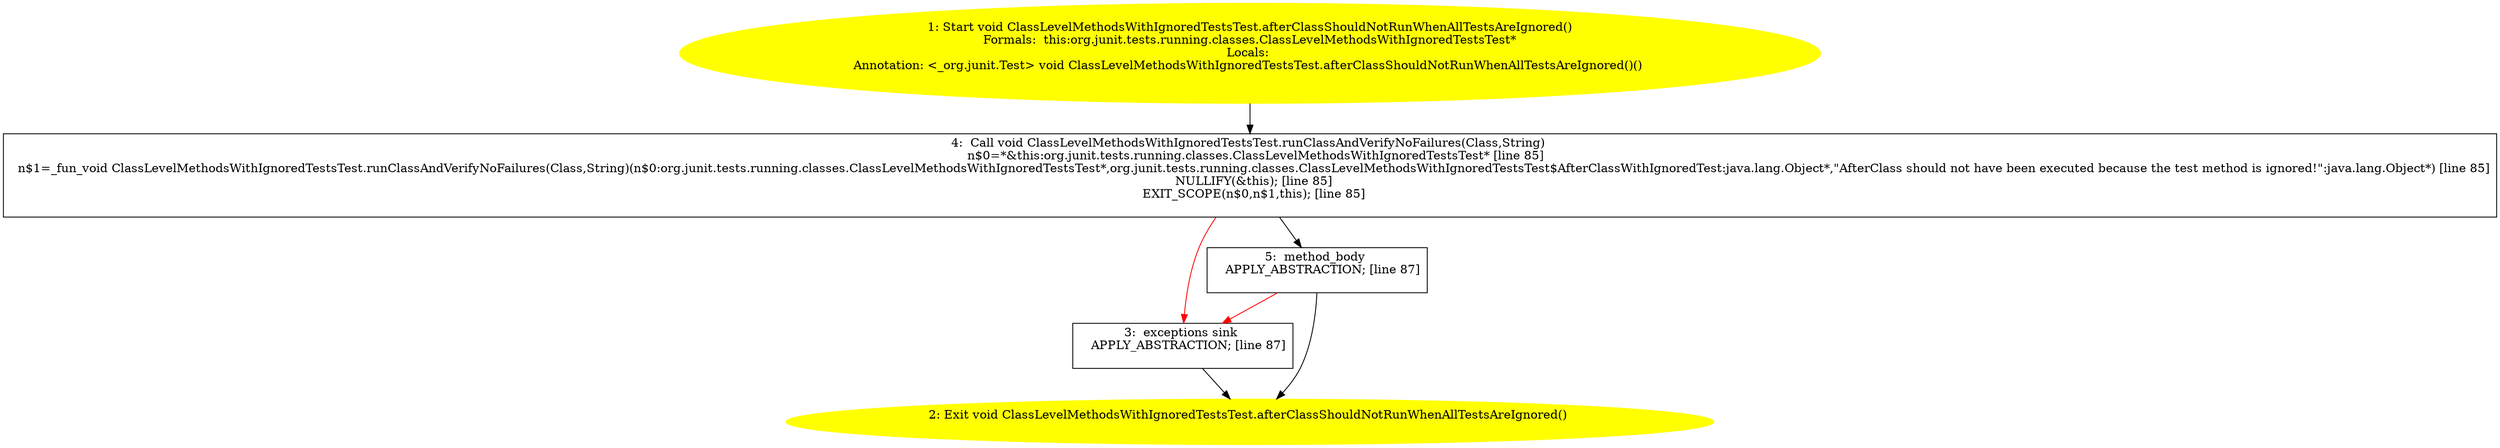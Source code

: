 /* @generated */
digraph cfg {
"org.junit.tests.running.classes.ClassLevelMethodsWithIgnoredTestsTest.afterClassShouldNotRunWhenAllT.0a30f546e24d038388e80f3a51d3fd8e_1" [label="1: Start void ClassLevelMethodsWithIgnoredTestsTest.afterClassShouldNotRunWhenAllTestsAreIgnored()\nFormals:  this:org.junit.tests.running.classes.ClassLevelMethodsWithIgnoredTestsTest*\nLocals: \nAnnotation: <_org.junit.Test> void ClassLevelMethodsWithIgnoredTestsTest.afterClassShouldNotRunWhenAllTestsAreIgnored()() \n  " color=yellow style=filled]
	

	 "org.junit.tests.running.classes.ClassLevelMethodsWithIgnoredTestsTest.afterClassShouldNotRunWhenAllT.0a30f546e24d038388e80f3a51d3fd8e_1" -> "org.junit.tests.running.classes.ClassLevelMethodsWithIgnoredTestsTest.afterClassShouldNotRunWhenAllT.0a30f546e24d038388e80f3a51d3fd8e_4" ;
"org.junit.tests.running.classes.ClassLevelMethodsWithIgnoredTestsTest.afterClassShouldNotRunWhenAllT.0a30f546e24d038388e80f3a51d3fd8e_2" [label="2: Exit void ClassLevelMethodsWithIgnoredTestsTest.afterClassShouldNotRunWhenAllTestsAreIgnored() \n  " color=yellow style=filled]
	

"org.junit.tests.running.classes.ClassLevelMethodsWithIgnoredTestsTest.afterClassShouldNotRunWhenAllT.0a30f546e24d038388e80f3a51d3fd8e_3" [label="3:  exceptions sink \n   APPLY_ABSTRACTION; [line 87]\n " shape="box"]
	

	 "org.junit.tests.running.classes.ClassLevelMethodsWithIgnoredTestsTest.afterClassShouldNotRunWhenAllT.0a30f546e24d038388e80f3a51d3fd8e_3" -> "org.junit.tests.running.classes.ClassLevelMethodsWithIgnoredTestsTest.afterClassShouldNotRunWhenAllT.0a30f546e24d038388e80f3a51d3fd8e_2" ;
"org.junit.tests.running.classes.ClassLevelMethodsWithIgnoredTestsTest.afterClassShouldNotRunWhenAllT.0a30f546e24d038388e80f3a51d3fd8e_4" [label="4:  Call void ClassLevelMethodsWithIgnoredTestsTest.runClassAndVerifyNoFailures(Class,String) \n   n$0=*&this:org.junit.tests.running.classes.ClassLevelMethodsWithIgnoredTestsTest* [line 85]\n  n$1=_fun_void ClassLevelMethodsWithIgnoredTestsTest.runClassAndVerifyNoFailures(Class,String)(n$0:org.junit.tests.running.classes.ClassLevelMethodsWithIgnoredTestsTest*,org.junit.tests.running.classes.ClassLevelMethodsWithIgnoredTestsTest$AfterClassWithIgnoredTest:java.lang.Object*,\"AfterClass should not have been executed because the test method is ignored!\":java.lang.Object*) [line 85]\n  NULLIFY(&this); [line 85]\n  EXIT_SCOPE(n$0,n$1,this); [line 85]\n " shape="box"]
	

	 "org.junit.tests.running.classes.ClassLevelMethodsWithIgnoredTestsTest.afterClassShouldNotRunWhenAllT.0a30f546e24d038388e80f3a51d3fd8e_4" -> "org.junit.tests.running.classes.ClassLevelMethodsWithIgnoredTestsTest.afterClassShouldNotRunWhenAllT.0a30f546e24d038388e80f3a51d3fd8e_5" ;
	 "org.junit.tests.running.classes.ClassLevelMethodsWithIgnoredTestsTest.afterClassShouldNotRunWhenAllT.0a30f546e24d038388e80f3a51d3fd8e_4" -> "org.junit.tests.running.classes.ClassLevelMethodsWithIgnoredTestsTest.afterClassShouldNotRunWhenAllT.0a30f546e24d038388e80f3a51d3fd8e_3" [color="red" ];
"org.junit.tests.running.classes.ClassLevelMethodsWithIgnoredTestsTest.afterClassShouldNotRunWhenAllT.0a30f546e24d038388e80f3a51d3fd8e_5" [label="5:  method_body \n   APPLY_ABSTRACTION; [line 87]\n " shape="box"]
	

	 "org.junit.tests.running.classes.ClassLevelMethodsWithIgnoredTestsTest.afterClassShouldNotRunWhenAllT.0a30f546e24d038388e80f3a51d3fd8e_5" -> "org.junit.tests.running.classes.ClassLevelMethodsWithIgnoredTestsTest.afterClassShouldNotRunWhenAllT.0a30f546e24d038388e80f3a51d3fd8e_2" ;
	 "org.junit.tests.running.classes.ClassLevelMethodsWithIgnoredTestsTest.afterClassShouldNotRunWhenAllT.0a30f546e24d038388e80f3a51d3fd8e_5" -> "org.junit.tests.running.classes.ClassLevelMethodsWithIgnoredTestsTest.afterClassShouldNotRunWhenAllT.0a30f546e24d038388e80f3a51d3fd8e_3" [color="red" ];
}
